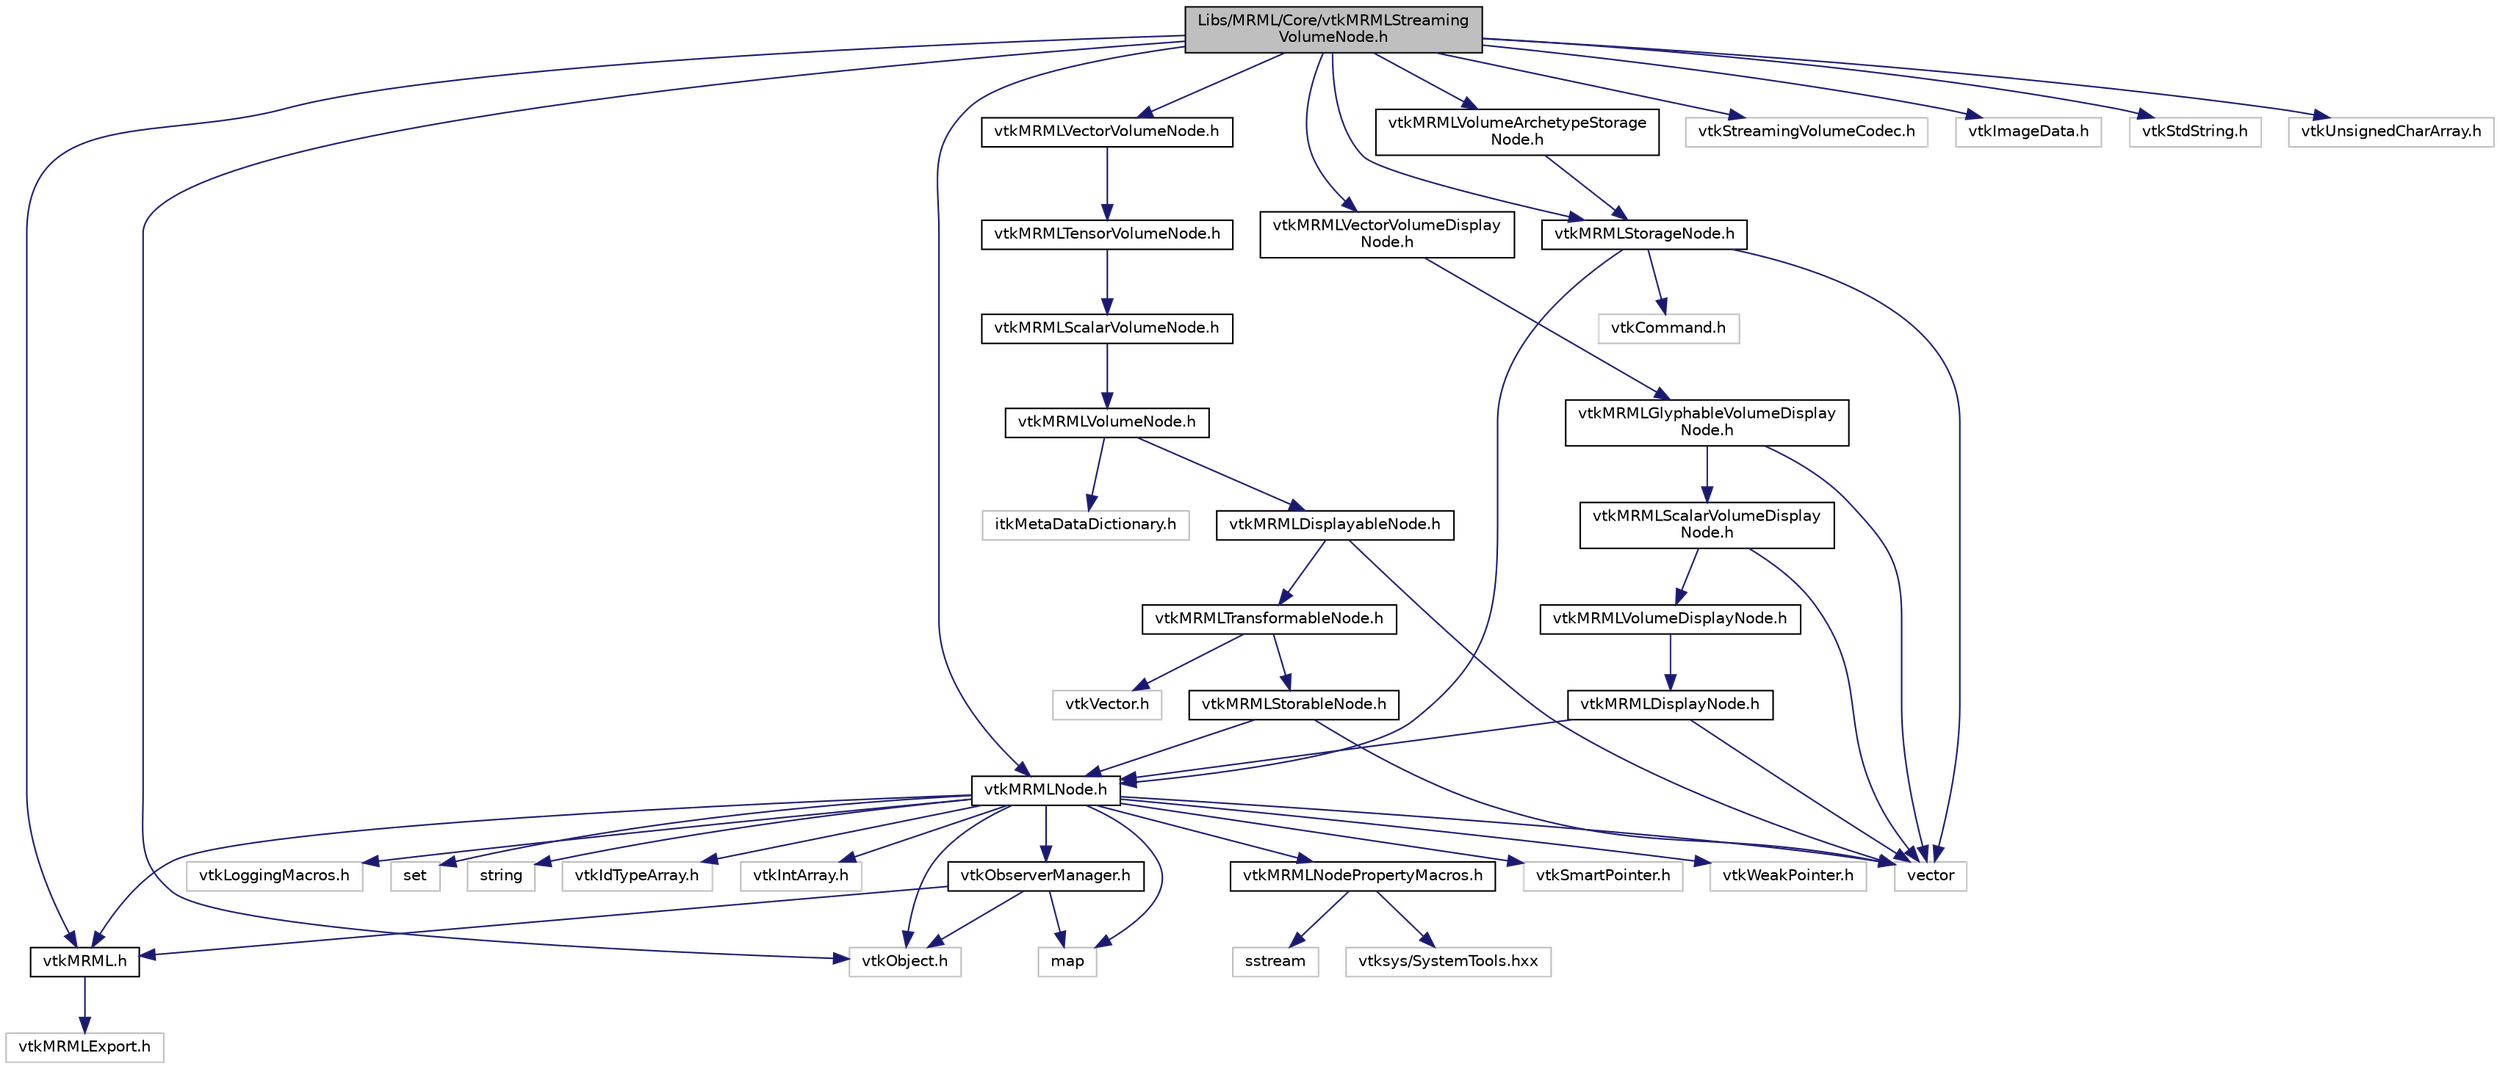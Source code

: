 digraph "Libs/MRML/Core/vtkMRMLStreamingVolumeNode.h"
{
  bgcolor="transparent";
  edge [fontname="Helvetica",fontsize="10",labelfontname="Helvetica",labelfontsize="10"];
  node [fontname="Helvetica",fontsize="10",shape=record];
  Node0 [label="Libs/MRML/Core/vtkMRMLStreaming\lVolumeNode.h",height=0.2,width=0.4,color="black", fillcolor="grey75", style="filled", fontcolor="black"];
  Node0 -> Node1 [color="midnightblue",fontsize="10",style="solid",fontname="Helvetica"];
  Node1 [label="vtkMRML.h",height=0.2,width=0.4,color="black",URL="$vtkMRML_8h.html"];
  Node1 -> Node2 [color="midnightblue",fontsize="10",style="solid",fontname="Helvetica"];
  Node2 [label="vtkMRMLExport.h",height=0.2,width=0.4,color="grey75"];
  Node0 -> Node3 [color="midnightblue",fontsize="10",style="solid",fontname="Helvetica"];
  Node3 [label="vtkMRMLNode.h",height=0.2,width=0.4,color="black",URL="$vtkMRMLNode_8h.html"];
  Node3 -> Node1 [color="midnightblue",fontsize="10",style="solid",fontname="Helvetica"];
  Node3 -> Node4 [color="midnightblue",fontsize="10",style="solid",fontname="Helvetica"];
  Node4 [label="vtkObserverManager.h",height=0.2,width=0.4,color="black",URL="$vtkObserverManager_8h.html"];
  Node4 -> Node1 [color="midnightblue",fontsize="10",style="solid",fontname="Helvetica"];
  Node4 -> Node5 [color="midnightblue",fontsize="10",style="solid",fontname="Helvetica"];
  Node5 [label="vtkObject.h",height=0.2,width=0.4,color="grey75"];
  Node4 -> Node6 [color="midnightblue",fontsize="10",style="solid",fontname="Helvetica"];
  Node6 [label="map",height=0.2,width=0.4,color="grey75"];
  Node3 -> Node7 [color="midnightblue",fontsize="10",style="solid",fontname="Helvetica"];
  Node7 [label="vtkIdTypeArray.h",height=0.2,width=0.4,color="grey75"];
  Node3 -> Node8 [color="midnightblue",fontsize="10",style="solid",fontname="Helvetica"];
  Node8 [label="vtkIntArray.h",height=0.2,width=0.4,color="grey75"];
  Node3 -> Node5 [color="midnightblue",fontsize="10",style="solid",fontname="Helvetica"];
  Node3 -> Node9 [color="midnightblue",fontsize="10",style="solid",fontname="Helvetica"];
  Node9 [label="vtkSmartPointer.h",height=0.2,width=0.4,color="grey75"];
  Node3 -> Node10 [color="midnightblue",fontsize="10",style="solid",fontname="Helvetica"];
  Node10 [label="vtkWeakPointer.h",height=0.2,width=0.4,color="grey75"];
  Node3 -> Node11 [color="midnightblue",fontsize="10",style="solid",fontname="Helvetica"];
  Node11 [label="vtkLoggingMacros.h",height=0.2,width=0.4,color="grey75"];
  Node3 -> Node12 [color="midnightblue",fontsize="10",style="solid",fontname="Helvetica"];
  Node12 [label="vtkMRMLNodePropertyMacros.h",height=0.2,width=0.4,color="black",URL="$vtkMRMLNodePropertyMacros_8h.html"];
  Node12 -> Node13 [color="midnightblue",fontsize="10",style="solid",fontname="Helvetica"];
  Node13 [label="sstream",height=0.2,width=0.4,color="grey75"];
  Node12 -> Node14 [color="midnightblue",fontsize="10",style="solid",fontname="Helvetica"];
  Node14 [label="vtksys/SystemTools.hxx",height=0.2,width=0.4,color="grey75"];
  Node3 -> Node6 [color="midnightblue",fontsize="10",style="solid",fontname="Helvetica"];
  Node3 -> Node15 [color="midnightblue",fontsize="10",style="solid",fontname="Helvetica"];
  Node15 [label="set",height=0.2,width=0.4,color="grey75"];
  Node3 -> Node16 [color="midnightblue",fontsize="10",style="solid",fontname="Helvetica"];
  Node16 [label="string",height=0.2,width=0.4,color="grey75"];
  Node3 -> Node17 [color="midnightblue",fontsize="10",style="solid",fontname="Helvetica"];
  Node17 [label="vector",height=0.2,width=0.4,color="grey75"];
  Node0 -> Node18 [color="midnightblue",fontsize="10",style="solid",fontname="Helvetica"];
  Node18 [label="vtkMRMLStorageNode.h",height=0.2,width=0.4,color="black",URL="$vtkMRMLStorageNode_8h.html"];
  Node18 -> Node3 [color="midnightblue",fontsize="10",style="solid",fontname="Helvetica"];
  Node18 -> Node19 [color="midnightblue",fontsize="10",style="solid",fontname="Helvetica"];
  Node19 [label="vtkCommand.h",height=0.2,width=0.4,color="grey75"];
  Node18 -> Node17 [color="midnightblue",fontsize="10",style="solid",fontname="Helvetica"];
  Node0 -> Node20 [color="midnightblue",fontsize="10",style="solid",fontname="Helvetica"];
  Node20 [label="vtkMRMLVectorVolumeDisplay\lNode.h",height=0.2,width=0.4,color="black",URL="$vtkMRMLVectorVolumeDisplayNode_8h.html"];
  Node20 -> Node21 [color="midnightblue",fontsize="10",style="solid",fontname="Helvetica"];
  Node21 [label="vtkMRMLGlyphableVolumeDisplay\lNode.h",height=0.2,width=0.4,color="black",URL="$vtkMRMLGlyphableVolumeDisplayNode_8h.html"];
  Node21 -> Node22 [color="midnightblue",fontsize="10",style="solid",fontname="Helvetica"];
  Node22 [label="vtkMRMLScalarVolumeDisplay\lNode.h",height=0.2,width=0.4,color="black",URL="$vtkMRMLScalarVolumeDisplayNode_8h.html"];
  Node22 -> Node23 [color="midnightblue",fontsize="10",style="solid",fontname="Helvetica"];
  Node23 [label="vtkMRMLVolumeDisplayNode.h",height=0.2,width=0.4,color="black",URL="$vtkMRMLVolumeDisplayNode_8h.html"];
  Node23 -> Node24 [color="midnightblue",fontsize="10",style="solid",fontname="Helvetica"];
  Node24 [label="vtkMRMLDisplayNode.h",height=0.2,width=0.4,color="black",URL="$vtkMRMLDisplayNode_8h.html"];
  Node24 -> Node3 [color="midnightblue",fontsize="10",style="solid",fontname="Helvetica"];
  Node24 -> Node17 [color="midnightblue",fontsize="10",style="solid",fontname="Helvetica"];
  Node22 -> Node17 [color="midnightblue",fontsize="10",style="solid",fontname="Helvetica"];
  Node21 -> Node17 [color="midnightblue",fontsize="10",style="solid",fontname="Helvetica"];
  Node0 -> Node25 [color="midnightblue",fontsize="10",style="solid",fontname="Helvetica"];
  Node25 [label="vtkMRMLVectorVolumeNode.h",height=0.2,width=0.4,color="black",URL="$vtkMRMLVectorVolumeNode_8h.html"];
  Node25 -> Node26 [color="midnightblue",fontsize="10",style="solid",fontname="Helvetica"];
  Node26 [label="vtkMRMLTensorVolumeNode.h",height=0.2,width=0.4,color="black",URL="$vtkMRMLTensorVolumeNode_8h.html"];
  Node26 -> Node27 [color="midnightblue",fontsize="10",style="solid",fontname="Helvetica"];
  Node27 [label="vtkMRMLScalarVolumeNode.h",height=0.2,width=0.4,color="black",URL="$vtkMRMLScalarVolumeNode_8h.html"];
  Node27 -> Node28 [color="midnightblue",fontsize="10",style="solid",fontname="Helvetica"];
  Node28 [label="vtkMRMLVolumeNode.h",height=0.2,width=0.4,color="black",URL="$vtkMRMLVolumeNode_8h.html"];
  Node28 -> Node29 [color="midnightblue",fontsize="10",style="solid",fontname="Helvetica"];
  Node29 [label="vtkMRMLDisplayableNode.h",height=0.2,width=0.4,color="black",URL="$vtkMRMLDisplayableNode_8h.html"];
  Node29 -> Node30 [color="midnightblue",fontsize="10",style="solid",fontname="Helvetica"];
  Node30 [label="vtkMRMLTransformableNode.h",height=0.2,width=0.4,color="black",URL="$vtkMRMLTransformableNode_8h.html"];
  Node30 -> Node31 [color="midnightblue",fontsize="10",style="solid",fontname="Helvetica"];
  Node31 [label="vtkMRMLStorableNode.h",height=0.2,width=0.4,color="black",URL="$vtkMRMLStorableNode_8h.html"];
  Node31 -> Node3 [color="midnightblue",fontsize="10",style="solid",fontname="Helvetica"];
  Node31 -> Node17 [color="midnightblue",fontsize="10",style="solid",fontname="Helvetica"];
  Node30 -> Node32 [color="midnightblue",fontsize="10",style="solid",fontname="Helvetica"];
  Node32 [label="vtkVector.h",height=0.2,width=0.4,color="grey75"];
  Node29 -> Node17 [color="midnightblue",fontsize="10",style="solid",fontname="Helvetica"];
  Node28 -> Node33 [color="midnightblue",fontsize="10",style="solid",fontname="Helvetica"];
  Node33 [label="itkMetaDataDictionary.h",height=0.2,width=0.4,color="grey75"];
  Node0 -> Node34 [color="midnightblue",fontsize="10",style="solid",fontname="Helvetica"];
  Node34 [label="vtkMRMLVolumeArchetypeStorage\lNode.h",height=0.2,width=0.4,color="black",URL="$vtkMRMLVolumeArchetypeStorageNode_8h.html"];
  Node34 -> Node18 [color="midnightblue",fontsize="10",style="solid",fontname="Helvetica"];
  Node0 -> Node35 [color="midnightblue",fontsize="10",style="solid",fontname="Helvetica"];
  Node35 [label="vtkStreamingVolumeCodec.h",height=0.2,width=0.4,color="grey75"];
  Node0 -> Node36 [color="midnightblue",fontsize="10",style="solid",fontname="Helvetica"];
  Node36 [label="vtkImageData.h",height=0.2,width=0.4,color="grey75"];
  Node0 -> Node5 [color="midnightblue",fontsize="10",style="solid",fontname="Helvetica"];
  Node0 -> Node37 [color="midnightblue",fontsize="10",style="solid",fontname="Helvetica"];
  Node37 [label="vtkStdString.h",height=0.2,width=0.4,color="grey75"];
  Node0 -> Node38 [color="midnightblue",fontsize="10",style="solid",fontname="Helvetica"];
  Node38 [label="vtkUnsignedCharArray.h",height=0.2,width=0.4,color="grey75"];
}
